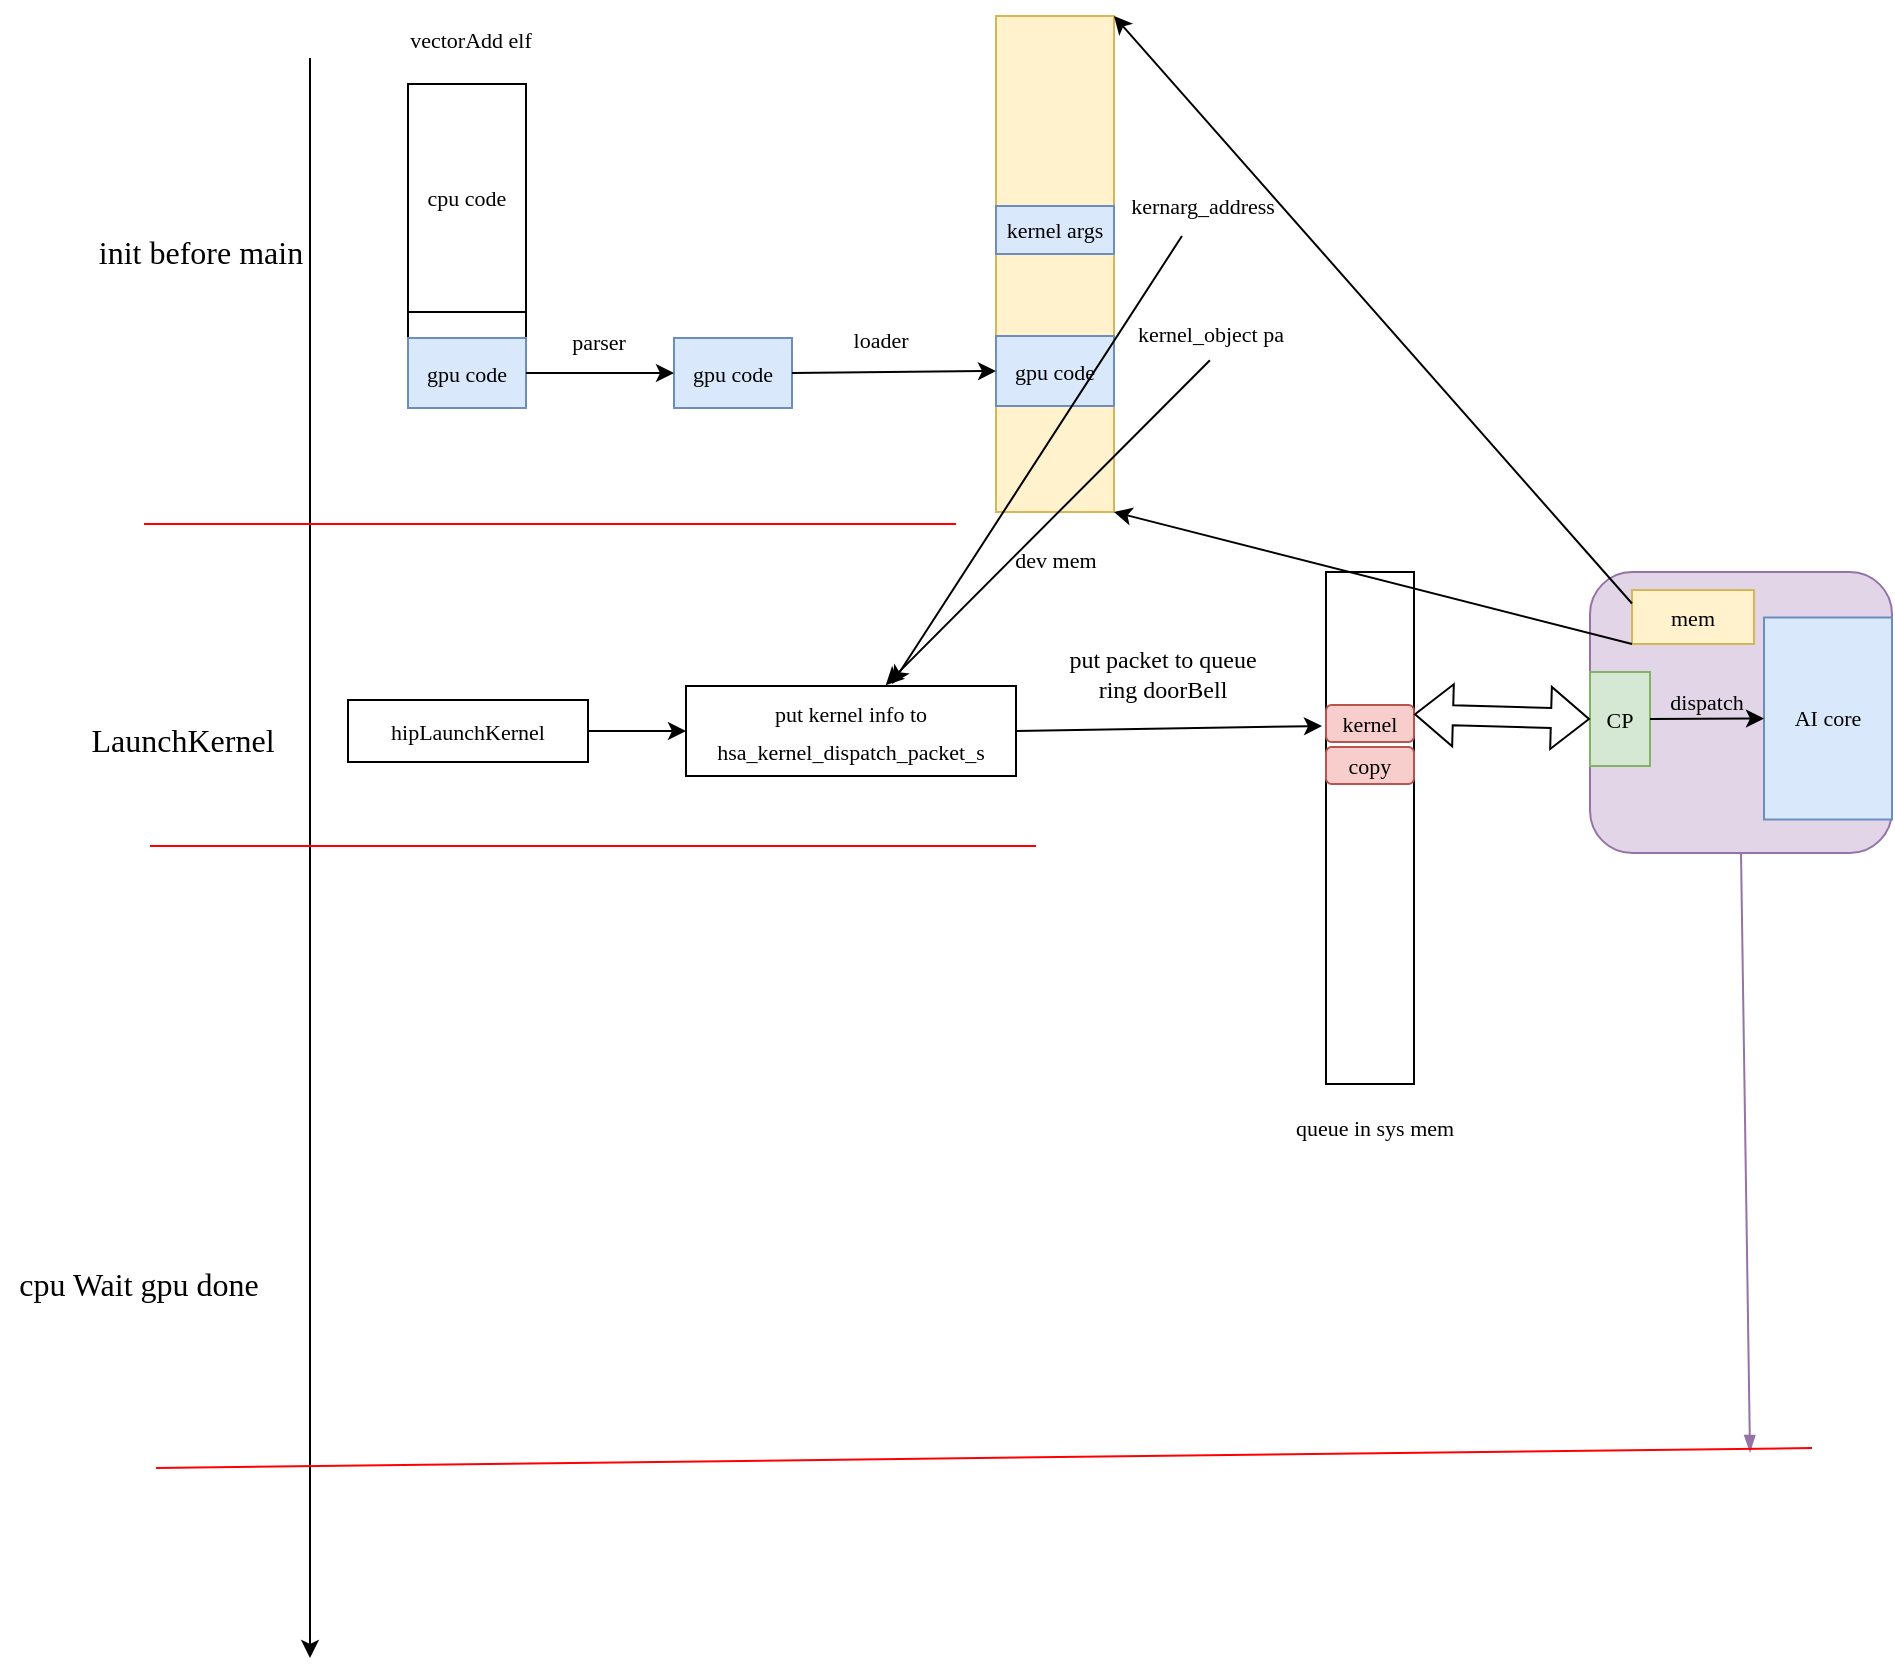 <mxfile version="22.1.4" type="github">
  <diagram name="第 1 页" id="lVlH371s2cRwsbh32oSU">
    <mxGraphModel dx="1311" dy="818" grid="0" gridSize="10" guides="1" tooltips="1" connect="1" arrows="1" fold="1" page="0" pageScale="1" pageWidth="827" pageHeight="1169" math="0" shadow="0">
      <root>
        <mxCell id="0" />
        <mxCell id="1" parent="0" />
        <mxCell id="9q--NvbsNrPl5d1qYkDa-1" value="" style="rounded=0;whiteSpace=wrap;html=1;fontFamily=Times New Roman;fontSize=11;" vertex="1" parent="1">
          <mxGeometry x="108" y="224" width="59" height="151" as="geometry" />
        </mxCell>
        <mxCell id="9q--NvbsNrPl5d1qYkDa-2" value="gpu code" style="rounded=0;whiteSpace=wrap;html=1;fillColor=#dae8fc;strokeColor=#6c8ebf;fontFamily=Times New Roman;fontSize=11;" vertex="1" parent="1">
          <mxGeometry x="108" y="340" width="59" height="35" as="geometry" />
        </mxCell>
        <mxCell id="9q--NvbsNrPl5d1qYkDa-3" value="cpu code" style="rounded=0;whiteSpace=wrap;html=1;fontFamily=Times New Roman;fontSize=11;" vertex="1" parent="1">
          <mxGeometry x="108" y="213" width="59" height="114" as="geometry" />
        </mxCell>
        <mxCell id="9q--NvbsNrPl5d1qYkDa-4" value="gpu code" style="rounded=0;whiteSpace=wrap;html=1;fillColor=#dae8fc;strokeColor=#6c8ebf;fontFamily=Times New Roman;fontSize=11;" vertex="1" parent="1">
          <mxGeometry x="241" y="340" width="59" height="35" as="geometry" />
        </mxCell>
        <mxCell id="9q--NvbsNrPl5d1qYkDa-6" value="" style="rounded=0;whiteSpace=wrap;html=1;fontFamily=Times New Roman;fontSize=11;fillColor=#fff2cc;strokeColor=#d6b656;" vertex="1" parent="1">
          <mxGeometry x="402" y="179" width="59" height="248" as="geometry" />
        </mxCell>
        <mxCell id="9q--NvbsNrPl5d1qYkDa-7" value="&lt;div style=&quot;font-size: 11px;&quot;&gt;dev mem&lt;/div&gt;" style="text;html=1;strokeColor=none;fillColor=none;align=center;verticalAlign=middle;whiteSpace=wrap;rounded=0;fontFamily=Times New Roman;fontSize=11;" vertex="1" parent="1">
          <mxGeometry x="402" y="436" width="60" height="30" as="geometry" />
        </mxCell>
        <mxCell id="9q--NvbsNrPl5d1qYkDa-9" value="gpu code" style="rounded=0;whiteSpace=wrap;html=1;fillColor=#dae8fc;strokeColor=#6c8ebf;fontFamily=Times New Roman;fontSize=11;" vertex="1" parent="1">
          <mxGeometry x="402" y="339" width="59" height="35" as="geometry" />
        </mxCell>
        <mxCell id="9q--NvbsNrPl5d1qYkDa-11" value="&lt;div style=&quot;font-size: 11px;&quot;&gt;vectorAdd elf&lt;/div&gt;" style="text;html=1;align=center;verticalAlign=middle;resizable=0;points=[];autosize=1;strokeColor=none;fillColor=none;fontFamily=Times New Roman;fontSize=11;" vertex="1" parent="1">
          <mxGeometry x="99" y="178" width="79" height="25" as="geometry" />
        </mxCell>
        <mxCell id="9q--NvbsNrPl5d1qYkDa-12" value="" style="endArrow=classic;html=1;rounded=0;exitX=1;exitY=0.5;exitDx=0;exitDy=0;entryX=0;entryY=0.5;entryDx=0;entryDy=0;fontFamily=Times New Roman;fontSize=11;" edge="1" parent="1" source="9q--NvbsNrPl5d1qYkDa-2" target="9q--NvbsNrPl5d1qYkDa-4">
          <mxGeometry width="50" height="50" relative="1" as="geometry">
            <mxPoint x="285" y="396" as="sourcePoint" />
            <mxPoint x="335" y="346" as="targetPoint" />
          </mxGeometry>
        </mxCell>
        <mxCell id="9q--NvbsNrPl5d1qYkDa-13" value="parser" style="text;html=1;align=center;verticalAlign=middle;resizable=0;points=[];autosize=1;strokeColor=none;fillColor=none;fontFamily=Times New Roman;fontSize=11;" vertex="1" parent="1">
          <mxGeometry x="180.5" y="329" width="45" height="25" as="geometry" />
        </mxCell>
        <mxCell id="9q--NvbsNrPl5d1qYkDa-14" value="loader" style="text;html=1;align=center;verticalAlign=middle;resizable=0;points=[];autosize=1;strokeColor=none;fillColor=none;fontFamily=Times New Roman;fontSize=11;" vertex="1" parent="1">
          <mxGeometry x="321" y="328" width="45" height="25" as="geometry" />
        </mxCell>
        <mxCell id="9q--NvbsNrPl5d1qYkDa-15" value="" style="endArrow=classic;html=1;rounded=0;exitX=1;exitY=0.5;exitDx=0;exitDy=0;entryX=0;entryY=0.5;entryDx=0;entryDy=0;fontFamily=Times New Roman;fontSize=11;" edge="1" parent="1" source="9q--NvbsNrPl5d1qYkDa-4" target="9q--NvbsNrPl5d1qYkDa-9">
          <mxGeometry width="50" height="50" relative="1" as="geometry">
            <mxPoint x="303" y="363.58" as="sourcePoint" />
            <mxPoint x="402" y="359.75" as="targetPoint" />
          </mxGeometry>
        </mxCell>
        <mxCell id="9q--NvbsNrPl5d1qYkDa-24" value="" style="edgeStyle=orthogonalEdgeStyle;rounded=0;orthogonalLoop=1;jettySize=auto;html=1;fontFamily=Times New Roman;fontSize=11;" edge="1" parent="1" source="9q--NvbsNrPl5d1qYkDa-17" target="9q--NvbsNrPl5d1qYkDa-23">
          <mxGeometry relative="1" as="geometry" />
        </mxCell>
        <mxCell id="9q--NvbsNrPl5d1qYkDa-17" value="&lt;div style=&quot;font-size: 11px;&quot;&gt;hipLaunchKernel&lt;/div&gt;" style="whiteSpace=wrap;html=1;fontFamily=Times New Roman;fontSize=11;" vertex="1" parent="1">
          <mxGeometry x="78" y="521" width="120" height="31" as="geometry" />
        </mxCell>
        <mxCell id="9q--NvbsNrPl5d1qYkDa-18" value="" style="endArrow=classic;html=1;rounded=0;fontFamily=Times New Roman;fontSize=11;" edge="1" parent="1">
          <mxGeometry width="50" height="50" relative="1" as="geometry">
            <mxPoint x="59" y="200" as="sourcePoint" />
            <mxPoint x="59" y="1000" as="targetPoint" />
          </mxGeometry>
        </mxCell>
        <mxCell id="9q--NvbsNrPl5d1qYkDa-19" value="&lt;div style=&quot;font-size: 16px;&quot;&gt;init before main&lt;/div&gt;" style="text;html=1;align=center;verticalAlign=middle;resizable=0;points=[];autosize=1;strokeColor=none;fillColor=none;fontFamily=Times New Roman;fontSize=16;" vertex="1" parent="1">
          <mxGeometry x="-56" y="281" width="120" height="31" as="geometry" />
        </mxCell>
        <mxCell id="9q--NvbsNrPl5d1qYkDa-22" value="kernel_object pa" style="text;html=1;align=center;verticalAlign=middle;resizable=0;points=[];autosize=1;strokeColor=none;fillColor=none;fontFamily=Times New Roman;fontSize=11;" vertex="1" parent="1">
          <mxGeometry x="463" y="325" width="91" height="25" as="geometry" />
        </mxCell>
        <mxCell id="9q--NvbsNrPl5d1qYkDa-23" value="&lt;div style=&quot;color: rgb(0, 0, 0); background-color: rgb(255, 255, 255); font-weight: normal; font-size: 11px; line-height: 19px;&quot;&gt;&lt;div style=&quot;font-size: 11px;&quot;&gt;put kernel info to&lt;br style=&quot;font-size: 11px;&quot;&gt;hsa_kernel_dispatch_packet_s&lt;/div&gt;&lt;/div&gt;" style="whiteSpace=wrap;html=1;fontFamily=Times New Roman;fontSize=11;" vertex="1" parent="1">
          <mxGeometry x="247" y="514" width="165" height="45" as="geometry" />
        </mxCell>
        <mxCell id="9q--NvbsNrPl5d1qYkDa-26" value="" style="endArrow=classic;html=1;rounded=0;exitX=0.505;exitY=1.045;exitDx=0;exitDy=0;exitPerimeter=0;entryX=0.605;entryY=-0.007;entryDx=0;entryDy=0;entryPerimeter=0;fontFamily=Times New Roman;fontSize=11;" edge="1" parent="1" source="9q--NvbsNrPl5d1qYkDa-22" target="9q--NvbsNrPl5d1qYkDa-23">
          <mxGeometry width="50" height="50" relative="1" as="geometry">
            <mxPoint x="309" y="521" as="sourcePoint" />
            <mxPoint x="359" y="471" as="targetPoint" />
          </mxGeometry>
        </mxCell>
        <mxCell id="9q--NvbsNrPl5d1qYkDa-27" value="kernel args" style="rounded=0;whiteSpace=wrap;html=1;fillColor=#dae8fc;strokeColor=#6c8ebf;fontFamily=Times New Roman;fontSize=11;" vertex="1" parent="1">
          <mxGeometry x="402" y="274" width="59" height="24" as="geometry" />
        </mxCell>
        <mxCell id="9q--NvbsNrPl5d1qYkDa-28" value="&lt;div style=&quot;color: rgb(0, 0, 0); background-color: rgb(255, 255, 255); font-weight: normal; font-size: 11px; line-height: 19px;&quot;&gt;&lt;div style=&quot;font-size: 11px;&quot;&gt;kernarg_address&lt;/div&gt;&lt;/div&gt;" style="text;html=1;align=center;verticalAlign=middle;resizable=0;points=[];autosize=1;strokeColor=none;fillColor=none;fontFamily=Times New Roman;fontSize=11;" vertex="1" parent="1">
          <mxGeometry x="460" y="258" width="90" height="31" as="geometry" />
        </mxCell>
        <mxCell id="9q--NvbsNrPl5d1qYkDa-30" value="" style="endArrow=classic;html=1;rounded=0;fontFamily=Times New Roman;fontSize=11;" edge="1" parent="1" source="9q--NvbsNrPl5d1qYkDa-28">
          <mxGeometry width="50" height="50" relative="1" as="geometry">
            <mxPoint x="326" y="494" as="sourcePoint" />
            <mxPoint x="350" y="513" as="targetPoint" />
          </mxGeometry>
        </mxCell>
        <mxCell id="9q--NvbsNrPl5d1qYkDa-31" value="" style="whiteSpace=wrap;html=1;fontSize=11;fontFamily=Times New Roman;" vertex="1" parent="1">
          <mxGeometry x="567" y="457" width="44" height="256" as="geometry" />
        </mxCell>
        <mxCell id="9q--NvbsNrPl5d1qYkDa-34" value="queue in sys mem" style="text;html=1;align=center;verticalAlign=middle;resizable=0;points=[];autosize=1;strokeColor=none;fillColor=none;fontFamily=Times New Roman;fontSize=11;" vertex="1" parent="1">
          <mxGeometry x="542.5" y="722" width="97" height="25" as="geometry" />
        </mxCell>
        <mxCell id="9q--NvbsNrPl5d1qYkDa-36" value="" style="endArrow=classic;html=1;rounded=0;exitX=1;exitY=0.5;exitDx=0;exitDy=0;fontFamily=Times New Roman;fontSize=11;" edge="1" parent="1" source="9q--NvbsNrPl5d1qYkDa-23">
          <mxGeometry width="50" height="50" relative="1" as="geometry">
            <mxPoint x="329" y="672" as="sourcePoint" />
            <mxPoint x="565" y="534" as="targetPoint" />
          </mxGeometry>
        </mxCell>
        <mxCell id="9q--NvbsNrPl5d1qYkDa-37" value="kernel" style="rounded=1;whiteSpace=wrap;html=1;fillColor=#f8cecc;strokeColor=#b85450;fontFamily=Times New Roman;fontSize=11;" vertex="1" parent="1">
          <mxGeometry x="567" y="523.5" width="44" height="18.5" as="geometry" />
        </mxCell>
        <mxCell id="9q--NvbsNrPl5d1qYkDa-40" value="copy" style="rounded=1;whiteSpace=wrap;html=1;fillColor=#f8cecc;strokeColor=#b85450;fontFamily=Times New Roman;fontSize=11;" vertex="1" parent="1">
          <mxGeometry x="567" y="544.5" width="44" height="18.5" as="geometry" />
        </mxCell>
        <mxCell id="9q--NvbsNrPl5d1qYkDa-41" value="" style="rounded=1;whiteSpace=wrap;html=1;fillColor=#e1d5e7;strokeColor=#9673a6;fontFamily=Times New Roman;" vertex="1" parent="1">
          <mxGeometry x="699" y="457" width="151" height="140.5" as="geometry" />
        </mxCell>
        <mxCell id="9q--NvbsNrPl5d1qYkDa-44" value="&lt;div&gt;put packet to queue&lt;/div&gt;&lt;div&gt;ring doorBell&lt;/div&gt;" style="text;html=1;align=center;verticalAlign=middle;resizable=0;points=[];autosize=1;strokeColor=none;fillColor=none;fontFamily=Times New Roman;" vertex="1" parent="1">
          <mxGeometry x="428.5" y="487" width="112" height="41" as="geometry" />
        </mxCell>
        <mxCell id="9q--NvbsNrPl5d1qYkDa-46" value="LaunchKernel" style="text;html=1;align=center;verticalAlign=middle;resizable=0;points=[];autosize=1;strokeColor=none;fillColor=none;fontSize=16;fontFamily=Times New Roman;" vertex="1" parent="1">
          <mxGeometry x="-60" y="525" width="110" height="31" as="geometry" />
        </mxCell>
        <mxCell id="9q--NvbsNrPl5d1qYkDa-47" value="cpu Wait gpu done" style="text;html=1;align=center;verticalAlign=middle;resizable=0;points=[];autosize=1;strokeColor=none;fillColor=none;fontSize=16;fontFamily=Times New Roman;" vertex="1" parent="1">
          <mxGeometry x="-96" y="797" width="138" height="31" as="geometry" />
        </mxCell>
        <mxCell id="9q--NvbsNrPl5d1qYkDa-48" value="" style="endArrow=none;startArrow=blockThin;html=1;rounded=0;entryX=0.5;entryY=1;entryDx=0;entryDy=0;startFill=1;endFill=0;fillColor=#e1d5e7;strokeColor=#9673a6;fontFamily=Times New Roman;" edge="1" parent="1" target="9q--NvbsNrPl5d1qYkDa-41">
          <mxGeometry width="50" height="50" relative="1" as="geometry">
            <mxPoint x="779" y="897" as="sourcePoint" />
            <mxPoint x="629" y="579" as="targetPoint" />
          </mxGeometry>
        </mxCell>
        <mxCell id="9q--NvbsNrPl5d1qYkDa-50" value="" style="endArrow=none;html=1;rounded=0;exitX=1.061;exitY=0.731;exitDx=0;exitDy=0;exitPerimeter=0;strokeColor=#FF0000;fontFamily=Times New Roman;" edge="1" parent="1">
          <mxGeometry width="50" height="50" relative="1" as="geometry">
            <mxPoint x="-21.005" y="594.006" as="sourcePoint" />
            <mxPoint x="422" y="594" as="targetPoint" />
          </mxGeometry>
        </mxCell>
        <mxCell id="9q--NvbsNrPl5d1qYkDa-51" value="" style="endArrow=none;html=1;rounded=0;strokeColor=#FF0000;fontFamily=Times New Roman;" edge="1" parent="1">
          <mxGeometry width="50" height="50" relative="1" as="geometry">
            <mxPoint x="-24" y="433" as="sourcePoint" />
            <mxPoint x="382" y="433" as="targetPoint" />
          </mxGeometry>
        </mxCell>
        <mxCell id="9q--NvbsNrPl5d1qYkDa-52" value="" style="endArrow=none;html=1;rounded=0;exitX=1.061;exitY=0.731;exitDx=0;exitDy=0;exitPerimeter=0;strokeColor=#FF0000;fontFamily=Times New Roman;" edge="1" parent="1">
          <mxGeometry width="50" height="50" relative="1" as="geometry">
            <mxPoint x="-18.005" y="905.006" as="sourcePoint" />
            <mxPoint x="810" y="895" as="targetPoint" />
          </mxGeometry>
        </mxCell>
        <mxCell id="9q--NvbsNrPl5d1qYkDa-54" value="CP" style="rounded=0;whiteSpace=wrap;html=1;fillColor=#d5e8d4;strokeColor=#82b366;fontFamily=Times New Roman;fontSize=11;" vertex="1" parent="1">
          <mxGeometry x="699" y="507" width="30" height="47" as="geometry" />
        </mxCell>
        <mxCell id="9q--NvbsNrPl5d1qYkDa-55" value="AI core" style="rounded=0;whiteSpace=wrap;html=1;fillColor=#dae8fc;strokeColor=#6c8ebf;fontFamily=Times New Roman;fontSize=11;" vertex="1" parent="1">
          <mxGeometry x="786" y="479.75" width="64" height="101" as="geometry" />
        </mxCell>
        <mxCell id="9q--NvbsNrPl5d1qYkDa-57" value="" style="shape=flexArrow;endArrow=classic;startArrow=classic;html=1;rounded=0;exitX=1;exitY=0.25;exitDx=0;exitDy=0;entryX=0;entryY=0.5;entryDx=0;entryDy=0;fontFamily=Times New Roman;" edge="1" parent="1" source="9q--NvbsNrPl5d1qYkDa-37" target="9q--NvbsNrPl5d1qYkDa-54">
          <mxGeometry width="100" height="100" relative="1" as="geometry">
            <mxPoint x="567" y="678" as="sourcePoint" />
            <mxPoint x="667" y="578" as="targetPoint" />
          </mxGeometry>
        </mxCell>
        <mxCell id="9q--NvbsNrPl5d1qYkDa-59" value="" style="endArrow=classic;html=1;rounded=0;exitX=1;exitY=0.5;exitDx=0;exitDy=0;entryX=0;entryY=0.5;entryDx=0;entryDy=0;fontFamily=Times New Roman;" edge="1" parent="1" source="9q--NvbsNrPl5d1qYkDa-54" target="9q--NvbsNrPl5d1qYkDa-55">
          <mxGeometry width="50" height="50" relative="1" as="geometry">
            <mxPoint x="719" y="576" as="sourcePoint" />
            <mxPoint x="781" y="527" as="targetPoint" />
          </mxGeometry>
        </mxCell>
        <mxCell id="9q--NvbsNrPl5d1qYkDa-60" value="&lt;div&gt;dispatch&lt;/div&gt;" style="edgeLabel;html=1;align=center;verticalAlign=middle;resizable=0;points=[];labelBackgroundColor=none;fontFamily=Times New Roman;" vertex="1" connectable="0" parent="9q--NvbsNrPl5d1qYkDa-59">
          <mxGeometry x="-0.018" relative="1" as="geometry">
            <mxPoint y="-9" as="offset" />
          </mxGeometry>
        </mxCell>
        <mxCell id="9q--NvbsNrPl5d1qYkDa-63" value="mem" style="rounded=0;whiteSpace=wrap;html=1;fillColor=#fff2cc;strokeColor=#d6b656;fontFamily=Times New Roman;fontSize=11;" vertex="1" parent="1">
          <mxGeometry x="720" y="466" width="61" height="27" as="geometry" />
        </mxCell>
        <mxCell id="9q--NvbsNrPl5d1qYkDa-64" value="" style="endArrow=classic;html=1;rounded=0;exitX=0;exitY=0.25;exitDx=0;exitDy=0;entryX=1;entryY=0;entryDx=0;entryDy=0;" edge="1" parent="1" source="9q--NvbsNrPl5d1qYkDa-63" target="9q--NvbsNrPl5d1qYkDa-6">
          <mxGeometry width="50" height="50" relative="1" as="geometry">
            <mxPoint x="290" y="517" as="sourcePoint" />
            <mxPoint x="340" y="467" as="targetPoint" />
          </mxGeometry>
        </mxCell>
        <mxCell id="9q--NvbsNrPl5d1qYkDa-65" value="" style="endArrow=classic;html=1;rounded=0;entryX=1;entryY=1;entryDx=0;entryDy=0;exitX=0;exitY=1;exitDx=0;exitDy=0;" edge="1" parent="1" source="9q--NvbsNrPl5d1qYkDa-63" target="9q--NvbsNrPl5d1qYkDa-6">
          <mxGeometry width="50" height="50" relative="1" as="geometry">
            <mxPoint x="632" y="477" as="sourcePoint" />
            <mxPoint x="682" y="427" as="targetPoint" />
          </mxGeometry>
        </mxCell>
      </root>
    </mxGraphModel>
  </diagram>
</mxfile>
